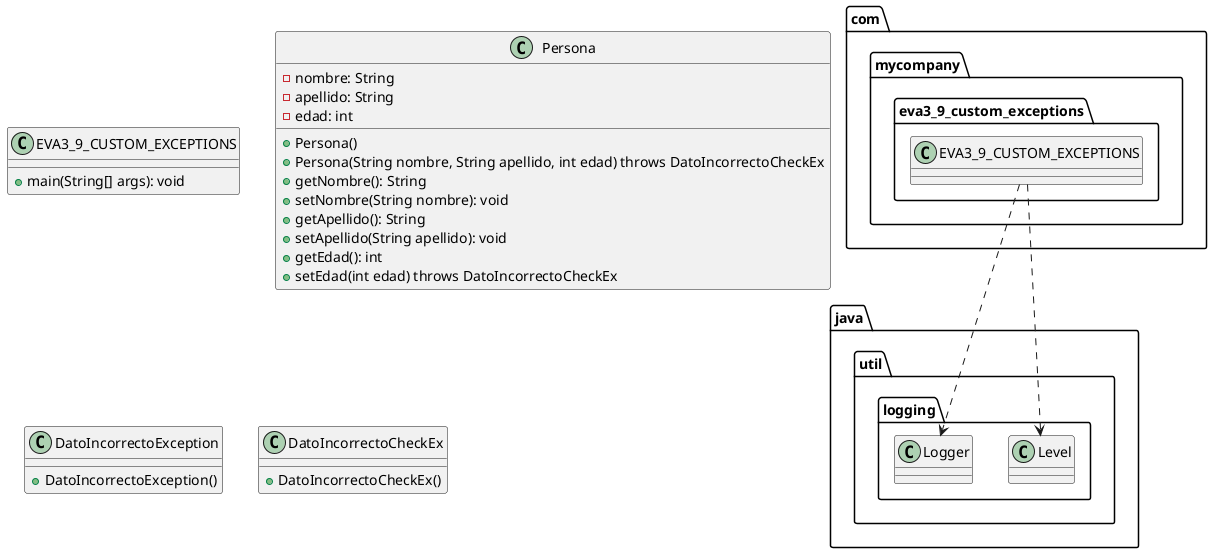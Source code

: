 @startuml
class com.mycompany.eva3_9_custom_exceptions.EVA3_9_CUSTOM_EXCEPTIONS
class java.util.logging.Level
class java.util.logging.Logger
com.mycompany.eva3_9_custom_exceptions.EVA3_9_CUSTOM_EXCEPTIONS ..> java.util.logging.Level
com.mycompany.eva3_9_custom_exceptions.EVA3_9_CUSTOM_EXCEPTIONS ..> java.util.logging.Logger
class EVA3_9_CUSTOM_EXCEPTIONS {
    + main(String[] args): void
}

class Persona {
    - nombre: String
    - apellido: String
    - edad: int
    + Persona()
    + Persona(String nombre, String apellido, int edad) throws DatoIncorrectoCheckEx
    + getNombre(): String
    + setNombre(String nombre): void
    + getApellido(): String
    + setApellido(String apellido): void
    + getEdad(): int
    + setEdad(int edad) throws DatoIncorrectoCheckEx
}

class DatoIncorrectoException {
    + DatoIncorrectoException()
}

class DatoIncorrectoCheckEx {
    + DatoIncorrectoCheckEx()
}
@enduml